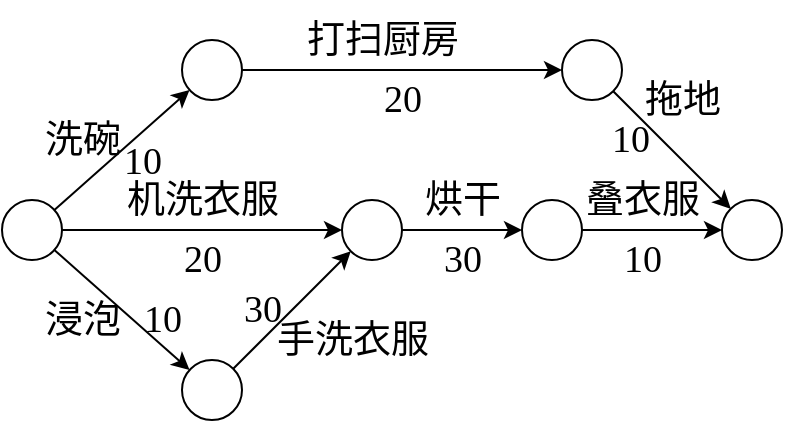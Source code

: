 <mxfile>
    <diagram id="c90fJ05idYj-GlXCdJGa" name="第 1 页">
        <mxGraphModel dx="547" dy="356" grid="1" gridSize="10" guides="1" tooltips="1" connect="1" arrows="1" fold="1" page="1" pageScale="1" pageWidth="827" pageHeight="1169" math="0" shadow="0">
            <root>
                <mxCell id="0"/>
                <mxCell id="1" parent="0"/>
                <mxCell id="4" value="" style="edgeStyle=none;html=1;fontFamily=SimSun;fontSize=19;" edge="1" parent="1" source="2" target="3">
                    <mxGeometry relative="1" as="geometry"/>
                </mxCell>
                <mxCell id="20" value="洗碗" style="edgeLabel;html=1;align=center;verticalAlign=middle;resizable=0;points=[];fontFamily=SimSun;fontSize=19;labelBackgroundColor=none;" vertex="1" connectable="0" parent="4">
                    <mxGeometry x="-0.302" y="3" relative="1" as="geometry">
                        <mxPoint x="-8" y="-12" as="offset"/>
                    </mxGeometry>
                </mxCell>
                <mxCell id="21" value="10" style="edgeLabel;html=1;align=center;verticalAlign=middle;resizable=0;points=[];fontSize=19;fontFamily=SimSun;labelBackgroundColor=none;" vertex="1" connectable="0" parent="4">
                    <mxGeometry x="-0.644" relative="1" as="geometry">
                        <mxPoint x="32" y="-14" as="offset"/>
                    </mxGeometry>
                </mxCell>
                <mxCell id="11" value="" style="edgeStyle=none;html=1;fontFamily=SimSun;fontSize=19;" edge="1" parent="1" source="2" target="10">
                    <mxGeometry relative="1" as="geometry"/>
                </mxCell>
                <mxCell id="16" value="" style="edgeStyle=none;html=1;fontFamily=SimSun;fontSize=19;" edge="1" parent="1" source="2" target="15">
                    <mxGeometry relative="1" as="geometry"/>
                </mxCell>
                <mxCell id="2" value="" style="ellipse;whiteSpace=wrap;html=1;fontFamily=SimSun;fontSize=19;" vertex="1" parent="1">
                    <mxGeometry x="80" y="160" width="30" height="30" as="geometry"/>
                </mxCell>
                <mxCell id="7" value="" style="edgeStyle=none;html=1;fontFamily=SimSun;fontSize=19;" edge="1" parent="1" source="3" target="6">
                    <mxGeometry relative="1" as="geometry"/>
                </mxCell>
                <mxCell id="3" value="" style="ellipse;whiteSpace=wrap;html=1;fontFamily=SimSun;fontSize=19;" vertex="1" parent="1">
                    <mxGeometry x="170" y="80" width="30" height="30" as="geometry"/>
                </mxCell>
                <mxCell id="9" value="" style="edgeStyle=none;html=1;fontFamily=SimSun;fontSize=19;" edge="1" parent="1" source="6" target="8">
                    <mxGeometry relative="1" as="geometry"/>
                </mxCell>
                <mxCell id="6" value="" style="ellipse;whiteSpace=wrap;html=1;fontFamily=SimSun;fontSize=19;" vertex="1" parent="1">
                    <mxGeometry x="360" y="80" width="30" height="30" as="geometry"/>
                </mxCell>
                <mxCell id="8" value="" style="ellipse;whiteSpace=wrap;html=1;fontFamily=SimSun;fontSize=19;" vertex="1" parent="1">
                    <mxGeometry x="440" y="160" width="30" height="30" as="geometry"/>
                </mxCell>
                <mxCell id="13" value="" style="edgeStyle=none;html=1;fontFamily=SimSun;fontSize=19;" edge="1" parent="1" source="10" target="12">
                    <mxGeometry relative="1" as="geometry"/>
                </mxCell>
                <mxCell id="10" value="" style="ellipse;whiteSpace=wrap;html=1;fontFamily=SimSun;fontSize=19;" vertex="1" parent="1">
                    <mxGeometry x="250" y="160" width="30" height="30" as="geometry"/>
                </mxCell>
                <mxCell id="14" style="edgeStyle=none;html=1;fontFamily=SimSun;fontSize=19;" edge="1" parent="1" source="12" target="8">
                    <mxGeometry relative="1" as="geometry"/>
                </mxCell>
                <mxCell id="12" value="" style="ellipse;whiteSpace=wrap;html=1;fontFamily=SimSun;fontSize=19;" vertex="1" parent="1">
                    <mxGeometry x="340" y="160" width="30" height="30" as="geometry"/>
                </mxCell>
                <mxCell id="17" style="edgeStyle=none;html=1;fontFamily=SimSun;fontSize=19;" edge="1" parent="1" source="15" target="10">
                    <mxGeometry relative="1" as="geometry"/>
                </mxCell>
                <mxCell id="15" value="" style="ellipse;whiteSpace=wrap;html=1;fontFamily=SimSun;fontSize=19;" vertex="1" parent="1">
                    <mxGeometry x="170" y="240" width="30" height="30" as="geometry"/>
                </mxCell>
                <mxCell id="22" value="打扫厨房" style="text;html=1;align=center;verticalAlign=middle;resizable=0;points=[];autosize=1;strokeColor=none;fillColor=none;fontSize=19;fontFamily=SimSun;" vertex="1" parent="1">
                    <mxGeometry x="220" y="60" width="100" height="40" as="geometry"/>
                </mxCell>
                <mxCell id="24" value="20" style="text;html=1;align=center;verticalAlign=middle;resizable=0;points=[];autosize=1;strokeColor=none;fillColor=none;fontSize=19;fontFamily=SimSun;" vertex="1" parent="1">
                    <mxGeometry x="260" y="90" width="40" height="40" as="geometry"/>
                </mxCell>
                <mxCell id="25" value="10" style="text;html=1;align=center;verticalAlign=middle;resizable=0;points=[];autosize=1;strokeColor=none;fillColor=none;fontSize=19;fontFamily=SimSun;" vertex="1" parent="1">
                    <mxGeometry x="374" y="110" width="40" height="40" as="geometry"/>
                </mxCell>
                <mxCell id="26" value="20" style="text;html=1;align=center;verticalAlign=middle;resizable=0;points=[];autosize=1;strokeColor=none;fillColor=none;fontSize=19;fontFamily=SimSun;" vertex="1" parent="1">
                    <mxGeometry x="160" y="170" width="40" height="40" as="geometry"/>
                </mxCell>
                <mxCell id="27" value="30" style="text;html=1;align=center;verticalAlign=middle;resizable=0;points=[];autosize=1;strokeColor=none;fillColor=none;fontSize=19;fontFamily=SimSun;" vertex="1" parent="1">
                    <mxGeometry x="290" y="170" width="40" height="40" as="geometry"/>
                </mxCell>
                <mxCell id="28" value="10" style="text;html=1;align=center;verticalAlign=middle;resizable=0;points=[];autosize=1;strokeColor=none;fillColor=none;fontSize=19;fontFamily=SimSun;" vertex="1" parent="1">
                    <mxGeometry x="380" y="170" width="40" height="40" as="geometry"/>
                </mxCell>
                <mxCell id="29" value="10" style="text;html=1;align=center;verticalAlign=middle;resizable=0;points=[];autosize=1;strokeColor=none;fillColor=none;fontSize=19;fontFamily=SimSun;labelBackgroundColor=none;" vertex="1" parent="1">
                    <mxGeometry x="140" y="200" width="40" height="40" as="geometry"/>
                </mxCell>
                <mxCell id="30" value="30" style="text;html=1;align=center;verticalAlign=middle;resizable=0;points=[];autosize=1;strokeColor=none;fillColor=none;fontSize=19;fontFamily=SimSun;" vertex="1" parent="1">
                    <mxGeometry x="190" y="195" width="40" height="40" as="geometry"/>
                </mxCell>
                <mxCell id="31" value="拖地" style="text;html=1;align=center;verticalAlign=middle;resizable=0;points=[];autosize=1;strokeColor=none;fillColor=none;fontSize=19;fontFamily=SimSun;rotation=0;" vertex="1" parent="1">
                    <mxGeometry x="390" y="90" width="60" height="40" as="geometry"/>
                </mxCell>
                <mxCell id="32" value="机洗衣服" style="text;html=1;align=center;verticalAlign=middle;resizable=0;points=[];autosize=1;strokeColor=none;fillColor=none;fontSize=19;fontFamily=SimSun;" vertex="1" parent="1">
                    <mxGeometry x="130" y="140" width="100" height="40" as="geometry"/>
                </mxCell>
                <mxCell id="33" value="烘干" style="text;html=1;align=center;verticalAlign=middle;resizable=0;points=[];autosize=1;strokeColor=none;fillColor=none;fontSize=19;fontFamily=SimSun;" vertex="1" parent="1">
                    <mxGeometry x="280" y="140" width="60" height="40" as="geometry"/>
                </mxCell>
                <mxCell id="34" value="叠衣服" style="text;html=1;align=center;verticalAlign=middle;resizable=0;points=[];autosize=1;strokeColor=none;fillColor=none;fontSize=19;fontFamily=SimSun;" vertex="1" parent="1">
                    <mxGeometry x="360" y="140" width="80" height="40" as="geometry"/>
                </mxCell>
                <mxCell id="35" value="浸泡" style="text;html=1;align=center;verticalAlign=middle;resizable=0;points=[];autosize=1;strokeColor=none;fillColor=none;fontSize=19;fontFamily=SimSun;" vertex="1" parent="1">
                    <mxGeometry x="90" y="200" width="60" height="40" as="geometry"/>
                </mxCell>
                <mxCell id="36" value="手洗衣服" style="text;html=1;align=center;verticalAlign=middle;resizable=0;points=[];autosize=1;strokeColor=none;fillColor=none;fontSize=19;fontFamily=SimSun;" vertex="1" parent="1">
                    <mxGeometry x="205" y="210" width="100" height="40" as="geometry"/>
                </mxCell>
            </root>
        </mxGraphModel>
    </diagram>
</mxfile>